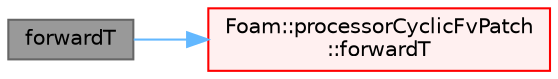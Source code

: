 digraph "forwardT"
{
 // LATEX_PDF_SIZE
  bgcolor="transparent";
  edge [fontname=Helvetica,fontsize=10,labelfontname=Helvetica,labelfontsize=10];
  node [fontname=Helvetica,fontsize=10,shape=box,height=0.2,width=0.4];
  rankdir="LR";
  Node1 [id="Node000001",label="forwardT",height=0.2,width=0.4,color="gray40", fillcolor="grey60", style="filled", fontcolor="black",tooltip=" "];
  Node1 -> Node2 [id="edge1_Node000001_Node000002",color="steelblue1",style="solid",tooltip=" "];
  Node2 [id="Node000002",label="Foam::processorCyclicFvPatch\l::forwardT",height=0.2,width=0.4,color="red", fillcolor="#FFF0F0", style="filled",URL="$classFoam_1_1processorCyclicFvPatch.html#afd57cc6d6a68ac778640c5a3be82aab8",tooltip=" "];
}
